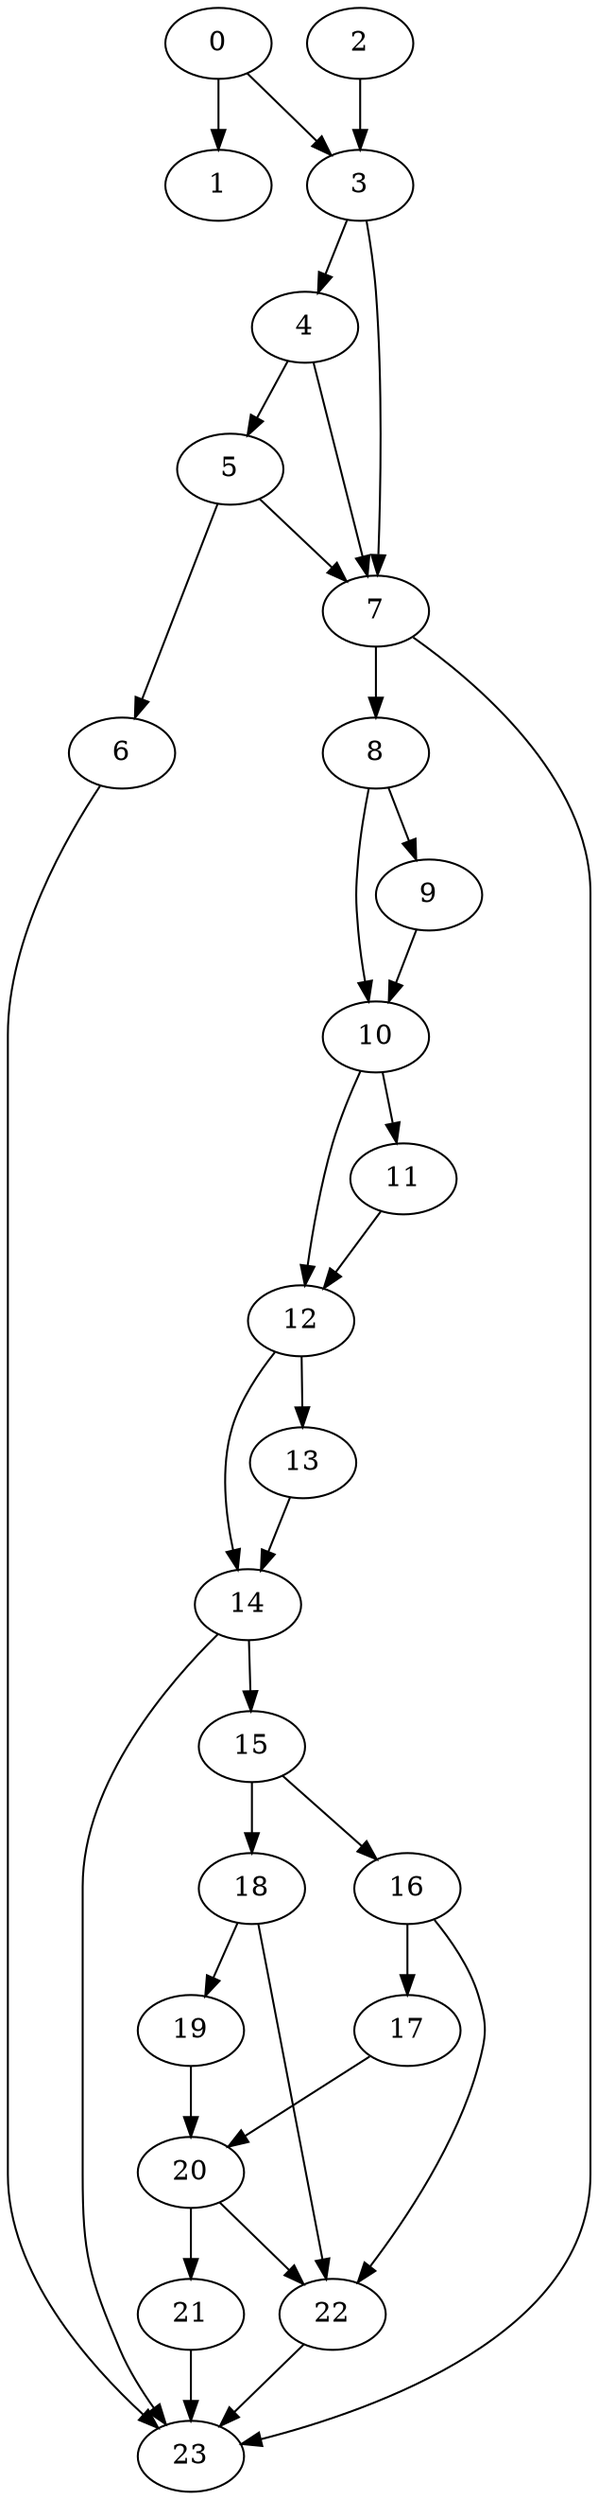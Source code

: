 digraph {
	0
	1
	2
	3
	4
	5
	6
	7
	8
	9
	10
	11
	12
	13
	14
	15
	16
	17
	18
	19
	20
	21
	22
	23
	15 -> 16
	20 -> 21
	16 -> 22
	18 -> 22
	20 -> 22
	5 -> 6
	8 -> 10
	9 -> 10
	8 -> 9
	12 -> 13
	14 -> 15
	16 -> 17
	15 -> 18
	18 -> 19
	0 -> 1
	4 -> 5
	3 -> 4
	7 -> 8
	10 -> 12
	11 -> 12
	12 -> 14
	13 -> 14
	0 -> 3
	2 -> 3
	10 -> 11
	17 -> 20
	19 -> 20
	22 -> 23
	6 -> 23
	7 -> 23
	14 -> 23
	21 -> 23
	3 -> 7
	4 -> 7
	5 -> 7
}
